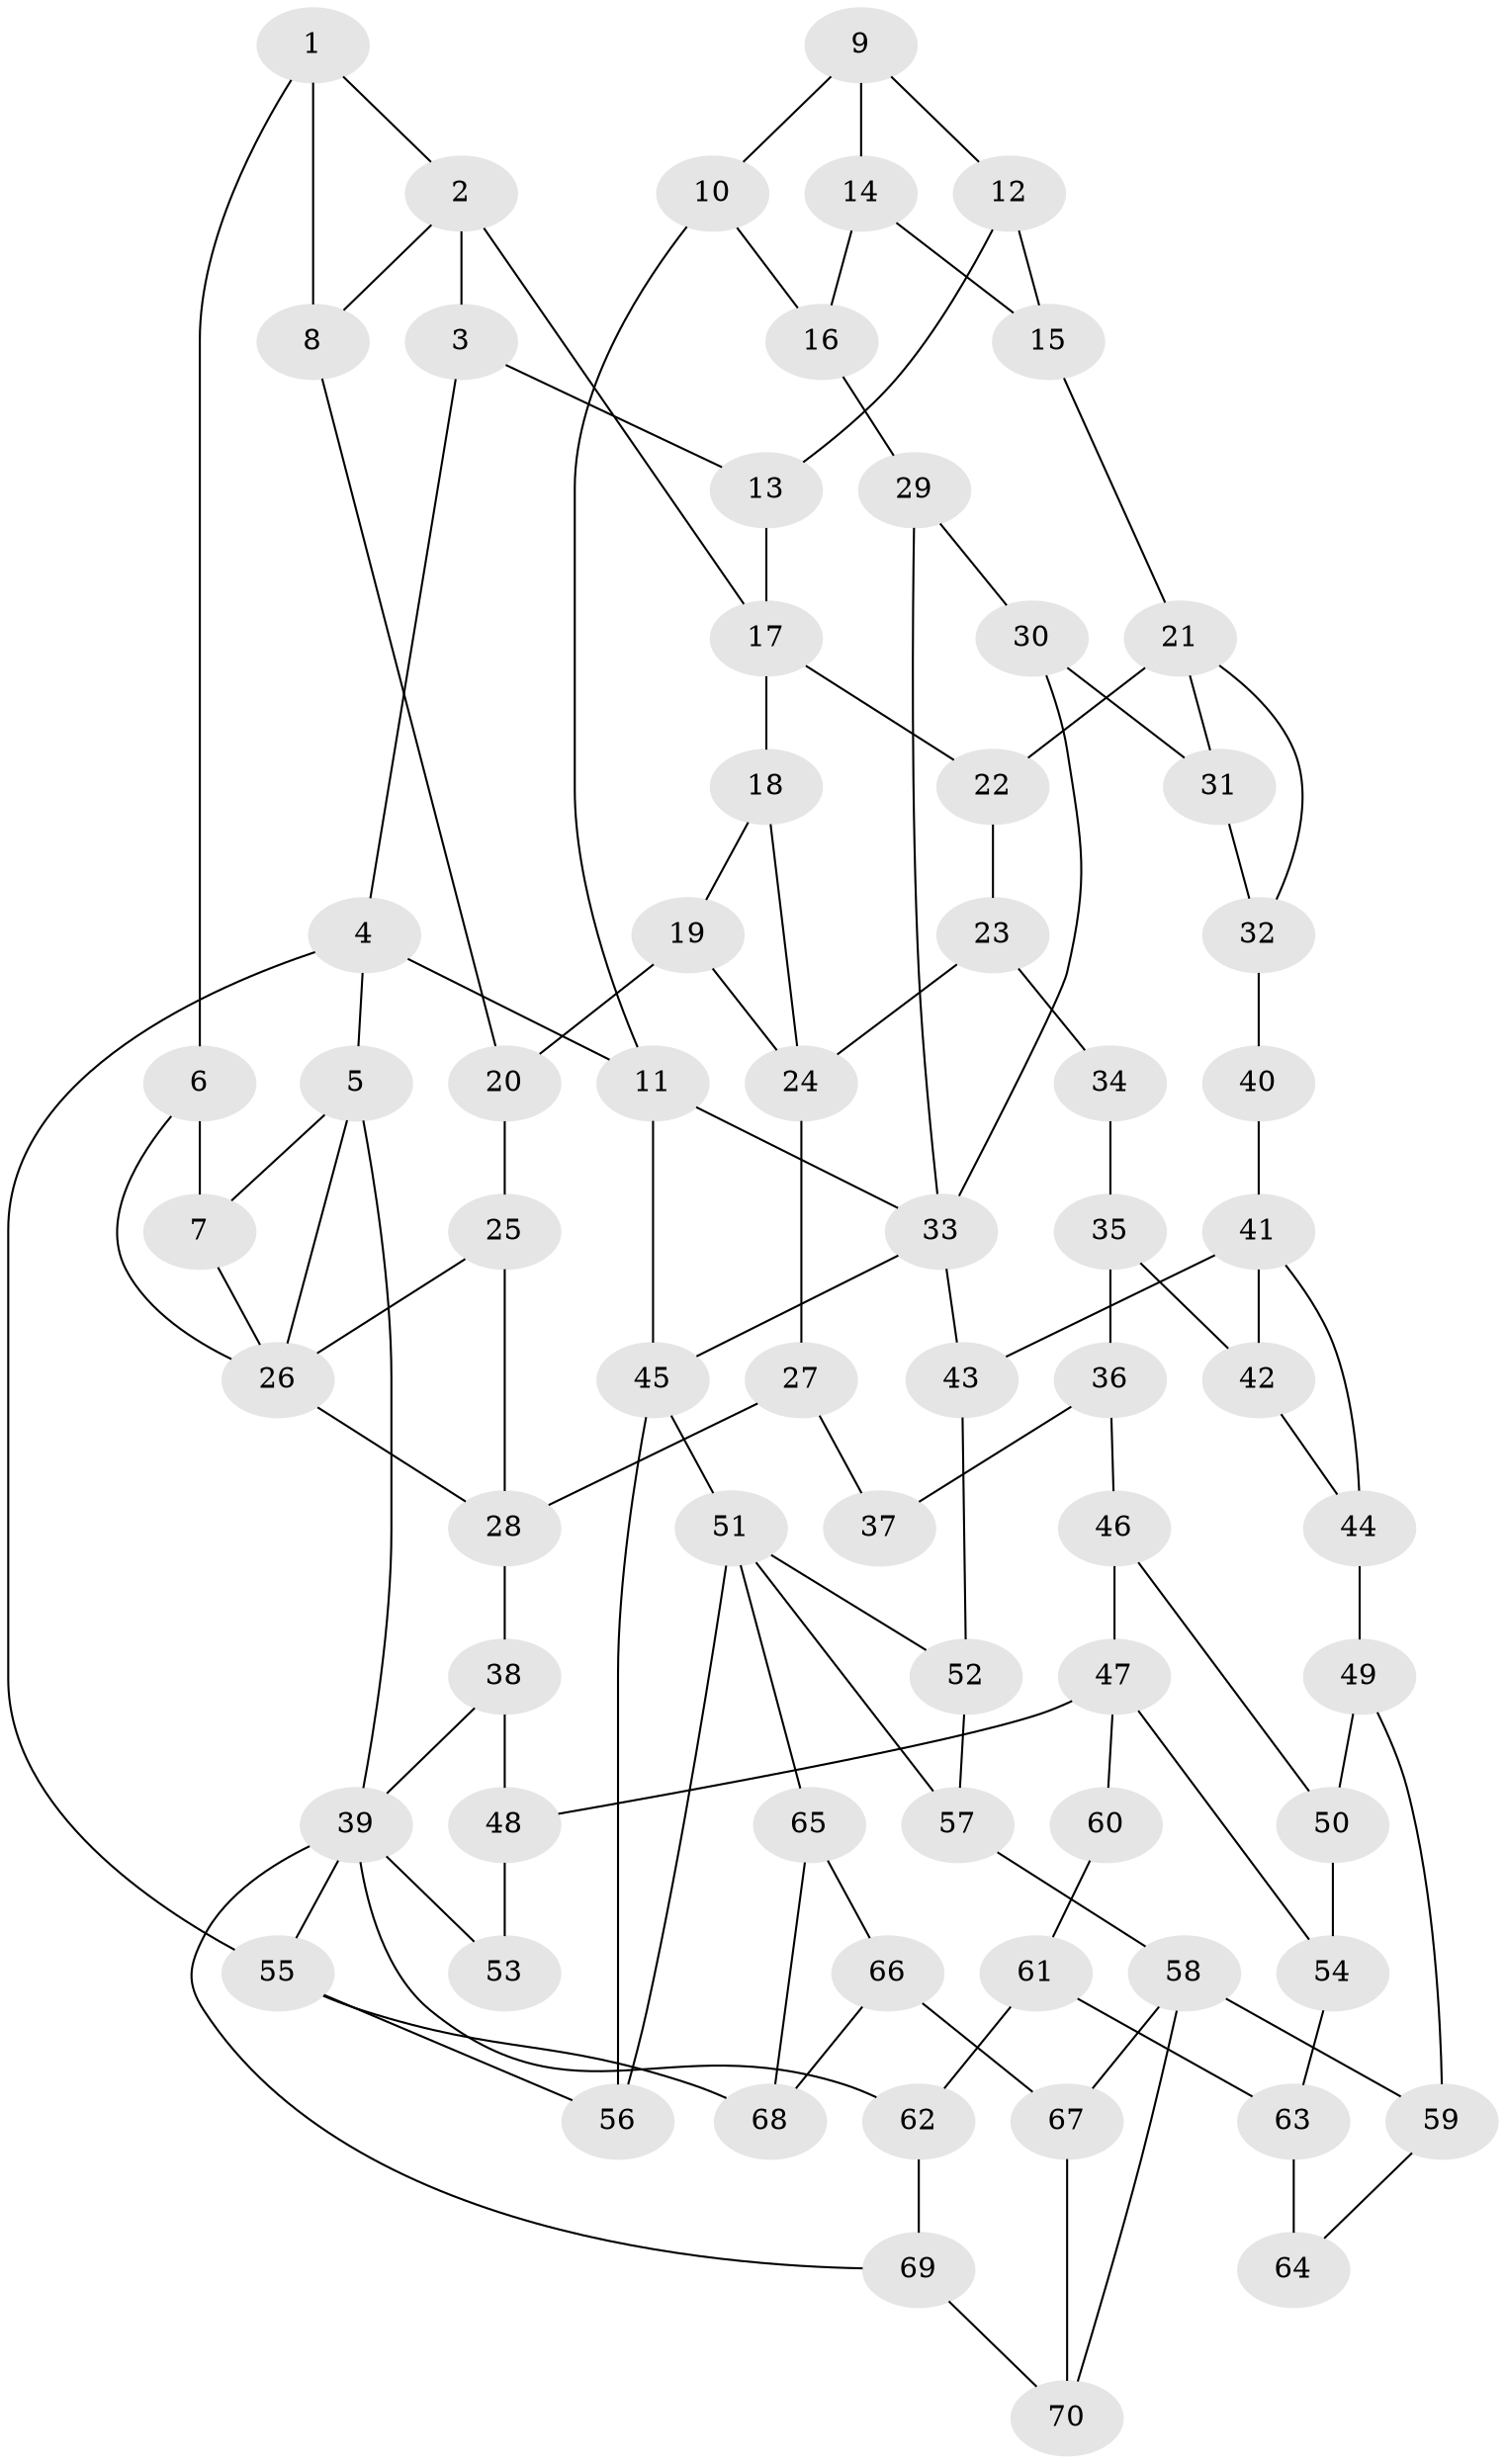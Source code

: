 // original degree distribution, {3: 0.02158273381294964, 4: 0.22302158273381295, 6: 0.2158273381294964, 5: 0.539568345323741}
// Generated by graph-tools (version 1.1) at 2025/38/03/09/25 02:38:47]
// undirected, 70 vertices, 113 edges
graph export_dot {
graph [start="1"]
  node [color=gray90,style=filled];
  1;
  2;
  3;
  4;
  5;
  6;
  7;
  8;
  9;
  10;
  11;
  12;
  13;
  14;
  15;
  16;
  17;
  18;
  19;
  20;
  21;
  22;
  23;
  24;
  25;
  26;
  27;
  28;
  29;
  30;
  31;
  32;
  33;
  34;
  35;
  36;
  37;
  38;
  39;
  40;
  41;
  42;
  43;
  44;
  45;
  46;
  47;
  48;
  49;
  50;
  51;
  52;
  53;
  54;
  55;
  56;
  57;
  58;
  59;
  60;
  61;
  62;
  63;
  64;
  65;
  66;
  67;
  68;
  69;
  70;
  1 -- 2 [weight=1.0];
  1 -- 6 [weight=1.0];
  1 -- 8 [weight=2.0];
  2 -- 3 [weight=2.0];
  2 -- 8 [weight=1.0];
  2 -- 17 [weight=1.0];
  3 -- 4 [weight=1.0];
  3 -- 13 [weight=1.0];
  4 -- 5 [weight=1.0];
  4 -- 11 [weight=1.0];
  4 -- 55 [weight=1.0];
  5 -- 7 [weight=1.0];
  5 -- 26 [weight=1.0];
  5 -- 39 [weight=2.0];
  6 -- 7 [weight=1.0];
  6 -- 26 [weight=1.0];
  7 -- 26 [weight=1.0];
  8 -- 20 [weight=1.0];
  9 -- 10 [weight=1.0];
  9 -- 12 [weight=1.0];
  9 -- 14 [weight=2.0];
  10 -- 11 [weight=1.0];
  10 -- 16 [weight=1.0];
  11 -- 33 [weight=1.0];
  11 -- 45 [weight=1.0];
  12 -- 13 [weight=1.0];
  12 -- 15 [weight=1.0];
  13 -- 17 [weight=1.0];
  14 -- 15 [weight=1.0];
  14 -- 16 [weight=1.0];
  15 -- 21 [weight=1.0];
  16 -- 29 [weight=1.0];
  17 -- 18 [weight=1.0];
  17 -- 22 [weight=2.0];
  18 -- 19 [weight=1.0];
  18 -- 24 [weight=1.0];
  19 -- 20 [weight=1.0];
  19 -- 24 [weight=1.0];
  20 -- 25 [weight=1.0];
  21 -- 22 [weight=2.0];
  21 -- 31 [weight=1.0];
  21 -- 32 [weight=1.0];
  22 -- 23 [weight=2.0];
  23 -- 24 [weight=2.0];
  23 -- 34 [weight=2.0];
  24 -- 27 [weight=2.0];
  25 -- 26 [weight=1.0];
  25 -- 28 [weight=1.0];
  26 -- 28 [weight=1.0];
  27 -- 28 [weight=2.0];
  27 -- 37 [weight=2.0];
  28 -- 38 [weight=2.0];
  29 -- 30 [weight=1.0];
  29 -- 33 [weight=1.0];
  30 -- 31 [weight=1.0];
  30 -- 33 [weight=1.0];
  31 -- 32 [weight=1.0];
  32 -- 40 [weight=1.0];
  33 -- 43 [weight=2.0];
  33 -- 45 [weight=1.0];
  34 -- 35 [weight=1.0];
  35 -- 36 [weight=1.0];
  35 -- 42 [weight=1.0];
  36 -- 37 [weight=1.0];
  36 -- 46 [weight=1.0];
  38 -- 39 [weight=1.0];
  38 -- 48 [weight=2.0];
  39 -- 53 [weight=1.0];
  39 -- 55 [weight=1.0];
  39 -- 62 [weight=1.0];
  39 -- 69 [weight=1.0];
  40 -- 41 [weight=2.0];
  41 -- 42 [weight=1.0];
  41 -- 43 [weight=2.0];
  41 -- 44 [weight=1.0];
  42 -- 44 [weight=1.0];
  43 -- 52 [weight=1.0];
  44 -- 49 [weight=1.0];
  45 -- 51 [weight=1.0];
  45 -- 56 [weight=1.0];
  46 -- 47 [weight=1.0];
  46 -- 50 [weight=1.0];
  47 -- 48 [weight=2.0];
  47 -- 54 [weight=1.0];
  47 -- 60 [weight=2.0];
  48 -- 53 [weight=2.0];
  49 -- 50 [weight=1.0];
  49 -- 59 [weight=1.0];
  50 -- 54 [weight=1.0];
  51 -- 52 [weight=1.0];
  51 -- 56 [weight=1.0];
  51 -- 57 [weight=1.0];
  51 -- 65 [weight=2.0];
  52 -- 57 [weight=1.0];
  54 -- 63 [weight=1.0];
  55 -- 56 [weight=1.0];
  55 -- 68 [weight=1.0];
  57 -- 58 [weight=1.0];
  58 -- 59 [weight=2.0];
  58 -- 67 [weight=2.0];
  58 -- 70 [weight=1.0];
  59 -- 64 [weight=2.0];
  60 -- 61 [weight=1.0];
  61 -- 62 [weight=1.0];
  61 -- 63 [weight=1.0];
  62 -- 69 [weight=1.0];
  63 -- 64 [weight=4.0];
  65 -- 66 [weight=3.0];
  65 -- 68 [weight=1.0];
  66 -- 67 [weight=2.0];
  66 -- 68 [weight=1.0];
  67 -- 70 [weight=1.0];
  69 -- 70 [weight=1.0];
}
